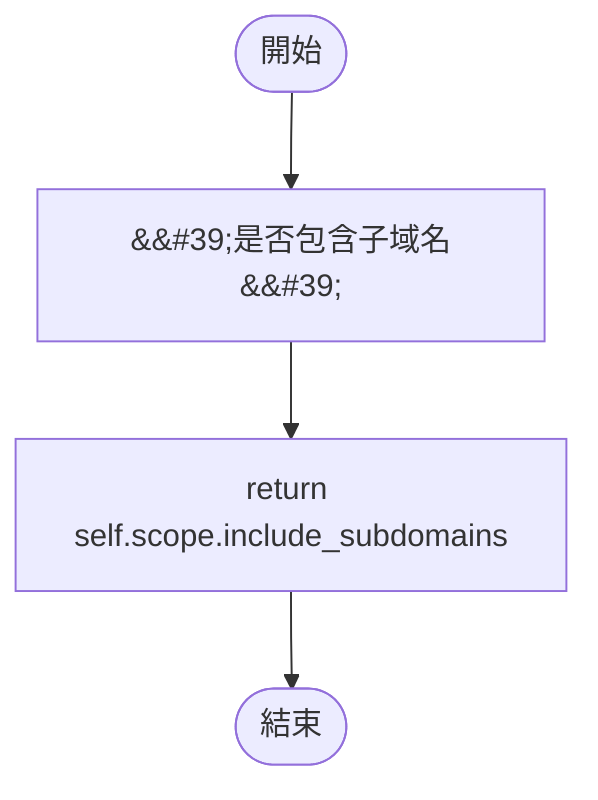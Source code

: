 flowchart TB
    n1([開始])
    n2([結束])
    n3[&amp;&#35;39;是否包含子域名&amp;&#35;39;]
    n4[return self.scope.include_subdomains]
    n1 --> n3
    n3 --> n4
    n4 --> n2